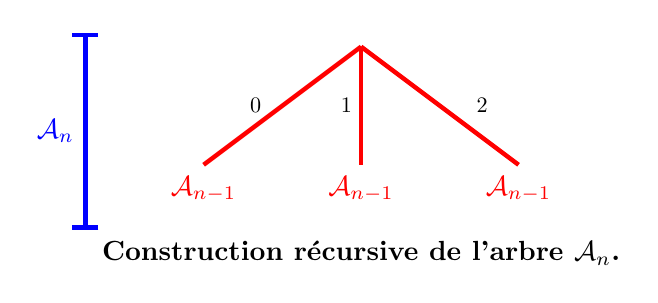 \begin{tikzpicture}[scale=1]

\node (O) at (0,0) {};

\draw[ultra thick,red] (O.south) --  node[midway, left=1ex,black,scale=0.8] {$0$} ++(-2,-1.5) node[below] (A) {$\mathcal{A}_{n-1}$};
\draw[ultra thick,red] (O.south) --  node[midway, left,black,scale=0.8] {$1$} ++(0,-1.5) node[below] (B) {$\mathcal{A}_{n-1}$};
\draw[ultra thick,red] (O.south) --  node[midway, right=1em,black,scale=0.8] {$2$} ++(+2,-1.5) node[below] (C) {$\mathcal{A}_{n-1}$};

\draw[|-|,ultra thick, blue] (-3.5,0.05) -- ++(0,-2.5) node[midway,left]{$\mathcal{A}_n$};

\node at (0,-2.75) {\bf Construction r\'ecursive de l'arbre $\mathcal{A}_n$.};

\end{tikzpicture}  